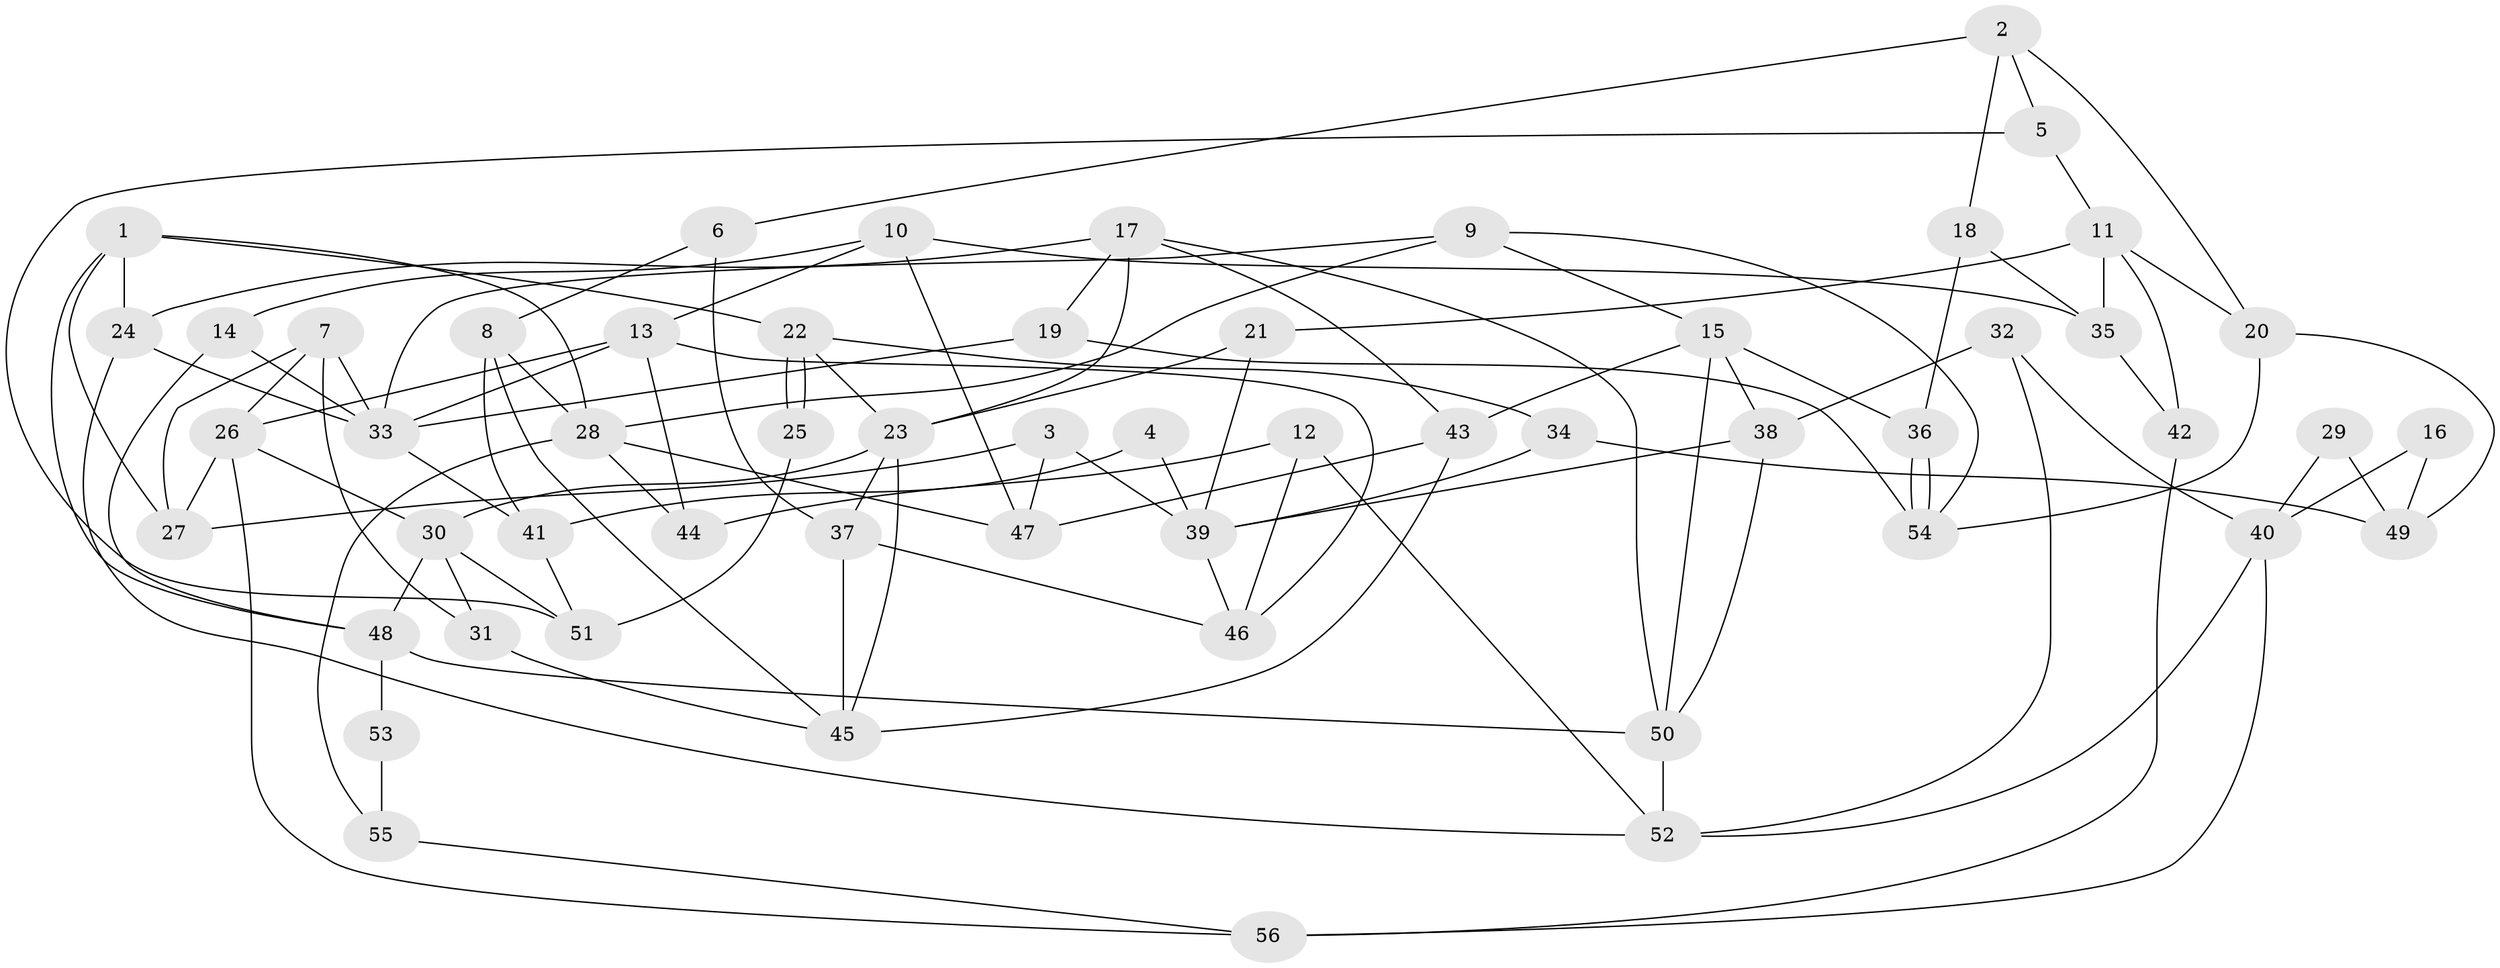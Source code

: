 // coarse degree distribution, {5: 0.3076923076923077, 6: 0.15384615384615385, 3: 0.15384615384615385, 2: 0.07692307692307693, 4: 0.20512820512820512, 13: 0.02564102564102564, 7: 0.07692307692307693}
// Generated by graph-tools (version 1.1) at 2025/18/03/04/25 18:18:50]
// undirected, 56 vertices, 112 edges
graph export_dot {
graph [start="1"]
  node [color=gray90,style=filled];
  1;
  2;
  3;
  4;
  5;
  6;
  7;
  8;
  9;
  10;
  11;
  12;
  13;
  14;
  15;
  16;
  17;
  18;
  19;
  20;
  21;
  22;
  23;
  24;
  25;
  26;
  27;
  28;
  29;
  30;
  31;
  32;
  33;
  34;
  35;
  36;
  37;
  38;
  39;
  40;
  41;
  42;
  43;
  44;
  45;
  46;
  47;
  48;
  49;
  50;
  51;
  52;
  53;
  54;
  55;
  56;
  1 -- 28;
  1 -- 27;
  1 -- 22;
  1 -- 24;
  1 -- 48;
  2 -- 20;
  2 -- 18;
  2 -- 5;
  2 -- 6;
  3 -- 47;
  3 -- 39;
  3 -- 27;
  4 -- 41;
  4 -- 39;
  5 -- 51;
  5 -- 11;
  6 -- 37;
  6 -- 8;
  7 -- 31;
  7 -- 26;
  7 -- 27;
  7 -- 33;
  8 -- 45;
  8 -- 28;
  8 -- 41;
  9 -- 54;
  9 -- 28;
  9 -- 15;
  9 -- 33;
  10 -- 13;
  10 -- 14;
  10 -- 35;
  10 -- 47;
  11 -- 42;
  11 -- 20;
  11 -- 21;
  11 -- 35;
  12 -- 44;
  12 -- 46;
  12 -- 52;
  13 -- 26;
  13 -- 33;
  13 -- 44;
  13 -- 46;
  14 -- 33;
  14 -- 48;
  15 -- 50;
  15 -- 36;
  15 -- 38;
  15 -- 43;
  16 -- 40;
  16 -- 49;
  17 -- 23;
  17 -- 24;
  17 -- 19;
  17 -- 43;
  17 -- 50;
  18 -- 35;
  18 -- 36;
  19 -- 33;
  19 -- 54;
  20 -- 54;
  20 -- 49;
  21 -- 23;
  21 -- 39;
  22 -- 25;
  22 -- 25;
  22 -- 23;
  22 -- 34;
  23 -- 37;
  23 -- 30;
  23 -- 45;
  24 -- 33;
  24 -- 52;
  25 -- 51;
  26 -- 27;
  26 -- 30;
  26 -- 56;
  28 -- 47;
  28 -- 44;
  28 -- 55;
  29 -- 40;
  29 -- 49;
  30 -- 48;
  30 -- 31;
  30 -- 51;
  31 -- 45;
  32 -- 38;
  32 -- 52;
  32 -- 40;
  33 -- 41;
  34 -- 39;
  34 -- 49;
  35 -- 42;
  36 -- 54;
  36 -- 54;
  37 -- 45;
  37 -- 46;
  38 -- 50;
  38 -- 39;
  39 -- 46;
  40 -- 52;
  40 -- 56;
  41 -- 51;
  42 -- 56;
  43 -- 45;
  43 -- 47;
  48 -- 50;
  48 -- 53;
  50 -- 52;
  53 -- 55;
  55 -- 56;
}
